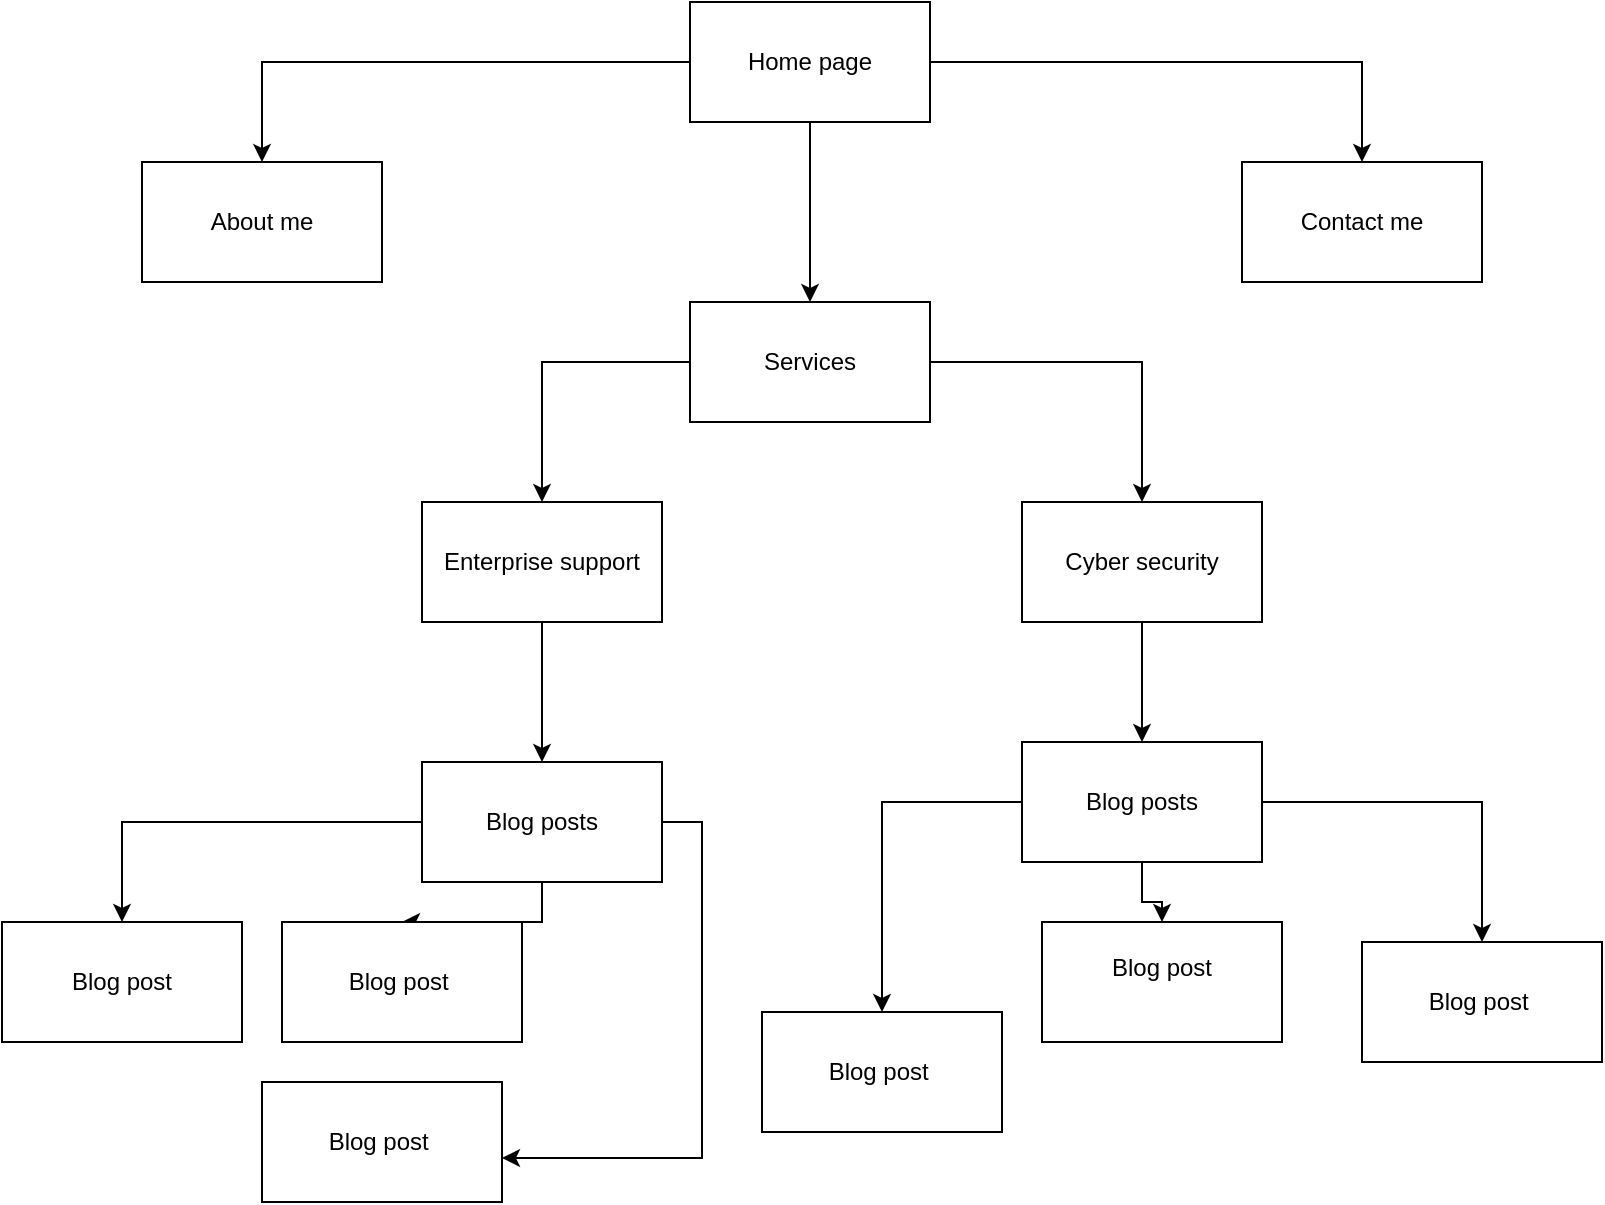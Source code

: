 <mxfile version="24.4.4" type="device">
  <diagram id="RciI2u_E4lREElZuEocA" name="Page-1">
    <mxGraphModel dx="1434" dy="786" grid="1" gridSize="10" guides="1" tooltips="1" connect="1" arrows="1" fold="1" page="1" pageScale="1" pageWidth="827" pageHeight="1169" math="0" shadow="0">
      <root>
        <mxCell id="0" />
        <mxCell id="1" parent="0" />
        <mxCell id="ng4jrMUnrhS4BVdKmEGG-2" style="edgeStyle=orthogonalEdgeStyle;rounded=0;orthogonalLoop=1;jettySize=auto;html=1;" edge="1" parent="1" source="ng4jrMUnrhS4BVdKmEGG-1" target="ng4jrMUnrhS4BVdKmEGG-3">
          <mxGeometry relative="1" as="geometry">
            <mxPoint x="690" y="190" as="targetPoint" />
          </mxGeometry>
        </mxCell>
        <mxCell id="ng4jrMUnrhS4BVdKmEGG-4" style="edgeStyle=orthogonalEdgeStyle;rounded=0;orthogonalLoop=1;jettySize=auto;html=1;exitX=0.5;exitY=1;exitDx=0;exitDy=0;" edge="1" parent="1" source="ng4jrMUnrhS4BVdKmEGG-1" target="ng4jrMUnrhS4BVdKmEGG-5">
          <mxGeometry relative="1" as="geometry">
            <mxPoint x="414" y="260" as="targetPoint" />
          </mxGeometry>
        </mxCell>
        <mxCell id="ng4jrMUnrhS4BVdKmEGG-6" style="edgeStyle=orthogonalEdgeStyle;rounded=0;orthogonalLoop=1;jettySize=auto;html=1;" edge="1" parent="1" source="ng4jrMUnrhS4BVdKmEGG-1" target="ng4jrMUnrhS4BVdKmEGG-7">
          <mxGeometry relative="1" as="geometry">
            <mxPoint x="140" y="210" as="targetPoint" />
          </mxGeometry>
        </mxCell>
        <mxCell id="ng4jrMUnrhS4BVdKmEGG-1" value="Home page" style="rounded=0;whiteSpace=wrap;html=1;" vertex="1" parent="1">
          <mxGeometry x="354" y="80" width="120" height="60" as="geometry" />
        </mxCell>
        <mxCell id="ng4jrMUnrhS4BVdKmEGG-3" value="Contact me" style="rounded=0;whiteSpace=wrap;html=1;" vertex="1" parent="1">
          <mxGeometry x="630" y="160" width="120" height="60" as="geometry" />
        </mxCell>
        <mxCell id="ng4jrMUnrhS4BVdKmEGG-8" style="edgeStyle=orthogonalEdgeStyle;rounded=0;orthogonalLoop=1;jettySize=auto;html=1;" edge="1" parent="1" source="ng4jrMUnrhS4BVdKmEGG-5" target="ng4jrMUnrhS4BVdKmEGG-9">
          <mxGeometry relative="1" as="geometry">
            <mxPoint x="280" y="360" as="targetPoint" />
          </mxGeometry>
        </mxCell>
        <mxCell id="ng4jrMUnrhS4BVdKmEGG-10" style="edgeStyle=orthogonalEdgeStyle;rounded=0;orthogonalLoop=1;jettySize=auto;html=1;" edge="1" parent="1" source="ng4jrMUnrhS4BVdKmEGG-5" target="ng4jrMUnrhS4BVdKmEGG-11">
          <mxGeometry relative="1" as="geometry">
            <mxPoint x="580" y="330" as="targetPoint" />
          </mxGeometry>
        </mxCell>
        <mxCell id="ng4jrMUnrhS4BVdKmEGG-5" value="Services" style="rounded=0;whiteSpace=wrap;html=1;" vertex="1" parent="1">
          <mxGeometry x="354" y="230" width="120" height="60" as="geometry" />
        </mxCell>
        <mxCell id="ng4jrMUnrhS4BVdKmEGG-7" value="About me" style="rounded=0;whiteSpace=wrap;html=1;" vertex="1" parent="1">
          <mxGeometry x="80" y="160" width="120" height="60" as="geometry" />
        </mxCell>
        <mxCell id="ng4jrMUnrhS4BVdKmEGG-14" style="edgeStyle=orthogonalEdgeStyle;rounded=0;orthogonalLoop=1;jettySize=auto;html=1;" edge="1" parent="1" source="ng4jrMUnrhS4BVdKmEGG-9" target="ng4jrMUnrhS4BVdKmEGG-15">
          <mxGeometry relative="1" as="geometry">
            <mxPoint x="280" y="450" as="targetPoint" />
          </mxGeometry>
        </mxCell>
        <mxCell id="ng4jrMUnrhS4BVdKmEGG-9" value="Enterprise support" style="rounded=0;whiteSpace=wrap;html=1;" vertex="1" parent="1">
          <mxGeometry x="220" y="330" width="120" height="60" as="geometry" />
        </mxCell>
        <mxCell id="ng4jrMUnrhS4BVdKmEGG-12" style="edgeStyle=orthogonalEdgeStyle;rounded=0;orthogonalLoop=1;jettySize=auto;html=1;" edge="1" parent="1" source="ng4jrMUnrhS4BVdKmEGG-11" target="ng4jrMUnrhS4BVdKmEGG-13">
          <mxGeometry relative="1" as="geometry">
            <mxPoint x="580" y="480" as="targetPoint" />
          </mxGeometry>
        </mxCell>
        <mxCell id="ng4jrMUnrhS4BVdKmEGG-11" value="Cyber security" style="rounded=0;whiteSpace=wrap;html=1;" vertex="1" parent="1">
          <mxGeometry x="520" y="330" width="120" height="60" as="geometry" />
        </mxCell>
        <mxCell id="ng4jrMUnrhS4BVdKmEGG-22" style="edgeStyle=orthogonalEdgeStyle;rounded=0;orthogonalLoop=1;jettySize=auto;html=1;" edge="1" parent="1" source="ng4jrMUnrhS4BVdKmEGG-13" target="ng4jrMUnrhS4BVdKmEGG-23">
          <mxGeometry relative="1" as="geometry">
            <mxPoint x="480" y="540" as="targetPoint" />
          </mxGeometry>
        </mxCell>
        <mxCell id="ng4jrMUnrhS4BVdKmEGG-24" style="edgeStyle=orthogonalEdgeStyle;rounded=0;orthogonalLoop=1;jettySize=auto;html=1;" edge="1" parent="1" source="ng4jrMUnrhS4BVdKmEGG-13" target="ng4jrMUnrhS4BVdKmEGG-25">
          <mxGeometry relative="1" as="geometry">
            <mxPoint x="610" y="560" as="targetPoint" />
          </mxGeometry>
        </mxCell>
        <mxCell id="ng4jrMUnrhS4BVdKmEGG-27" style="edgeStyle=orthogonalEdgeStyle;rounded=0;orthogonalLoop=1;jettySize=auto;html=1;" edge="1" parent="1" source="ng4jrMUnrhS4BVdKmEGG-13" target="ng4jrMUnrhS4BVdKmEGG-28">
          <mxGeometry relative="1" as="geometry">
            <mxPoint x="750" y="580" as="targetPoint" />
          </mxGeometry>
        </mxCell>
        <mxCell id="ng4jrMUnrhS4BVdKmEGG-13" value="Blog posts" style="rounded=0;whiteSpace=wrap;html=1;" vertex="1" parent="1">
          <mxGeometry x="520" y="450" width="120" height="60" as="geometry" />
        </mxCell>
        <mxCell id="ng4jrMUnrhS4BVdKmEGG-16" style="edgeStyle=orthogonalEdgeStyle;rounded=0;orthogonalLoop=1;jettySize=auto;html=1;" edge="1" parent="1" source="ng4jrMUnrhS4BVdKmEGG-15" target="ng4jrMUnrhS4BVdKmEGG-17">
          <mxGeometry relative="1" as="geometry">
            <mxPoint x="70" y="570" as="targetPoint" />
          </mxGeometry>
        </mxCell>
        <mxCell id="ng4jrMUnrhS4BVdKmEGG-18" style="edgeStyle=orthogonalEdgeStyle;rounded=0;orthogonalLoop=1;jettySize=auto;html=1;" edge="1" parent="1" source="ng4jrMUnrhS4BVdKmEGG-15" target="ng4jrMUnrhS4BVdKmEGG-19">
          <mxGeometry relative="1" as="geometry">
            <mxPoint x="280" y="580" as="targetPoint" />
          </mxGeometry>
        </mxCell>
        <mxCell id="ng4jrMUnrhS4BVdKmEGG-15" value="Blog posts" style="rounded=0;whiteSpace=wrap;html=1;" vertex="1" parent="1">
          <mxGeometry x="220" y="460" width="120" height="60" as="geometry" />
        </mxCell>
        <mxCell id="ng4jrMUnrhS4BVdKmEGG-17" value="Blog post" style="rounded=0;whiteSpace=wrap;html=1;" vertex="1" parent="1">
          <mxGeometry x="10" y="540" width="120" height="60" as="geometry" />
        </mxCell>
        <mxCell id="ng4jrMUnrhS4BVdKmEGG-19" value="Blog post&amp;nbsp;" style="rounded=0;whiteSpace=wrap;html=1;" vertex="1" parent="1">
          <mxGeometry x="150" y="540" width="120" height="60" as="geometry" />
        </mxCell>
        <mxCell id="ng4jrMUnrhS4BVdKmEGG-21" value="Blog post&amp;nbsp;" style="rounded=0;whiteSpace=wrap;html=1;" vertex="1" parent="1">
          <mxGeometry x="140" y="620" width="120" height="60" as="geometry" />
        </mxCell>
        <mxCell id="ng4jrMUnrhS4BVdKmEGG-23" value="Blog post&amp;nbsp;" style="rounded=0;whiteSpace=wrap;html=1;" vertex="1" parent="1">
          <mxGeometry x="390" y="585" width="120" height="60" as="geometry" />
        </mxCell>
        <mxCell id="ng4jrMUnrhS4BVdKmEGG-25" value="Blog post&lt;div&gt;&lt;br&gt;&lt;/div&gt;" style="rounded=0;whiteSpace=wrap;html=1;" vertex="1" parent="1">
          <mxGeometry x="530" y="540" width="120" height="60" as="geometry" />
        </mxCell>
        <mxCell id="ng4jrMUnrhS4BVdKmEGG-26" style="edgeStyle=orthogonalEdgeStyle;rounded=0;orthogonalLoop=1;jettySize=auto;html=1;exitX=1;exitY=0.5;exitDx=0;exitDy=0;entryX=1;entryY=0.633;entryDx=0;entryDy=0;entryPerimeter=0;" edge="1" parent="1" source="ng4jrMUnrhS4BVdKmEGG-15" target="ng4jrMUnrhS4BVdKmEGG-21">
          <mxGeometry relative="1" as="geometry" />
        </mxCell>
        <mxCell id="ng4jrMUnrhS4BVdKmEGG-28" value="Blog post&amp;nbsp;" style="rounded=0;whiteSpace=wrap;html=1;" vertex="1" parent="1">
          <mxGeometry x="690" y="550" width="120" height="60" as="geometry" />
        </mxCell>
      </root>
    </mxGraphModel>
  </diagram>
</mxfile>

